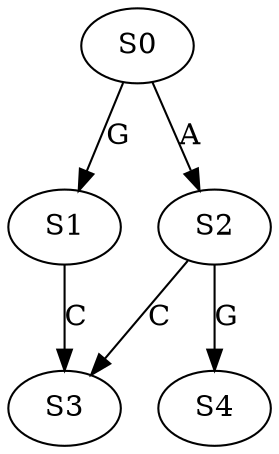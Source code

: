 strict digraph  {
	S0 -> S1 [ label = G ];
	S0 -> S2 [ label = A ];
	S1 -> S3 [ label = C ];
	S2 -> S4 [ label = G ];
	S2 -> S3 [ label = C ];
}
